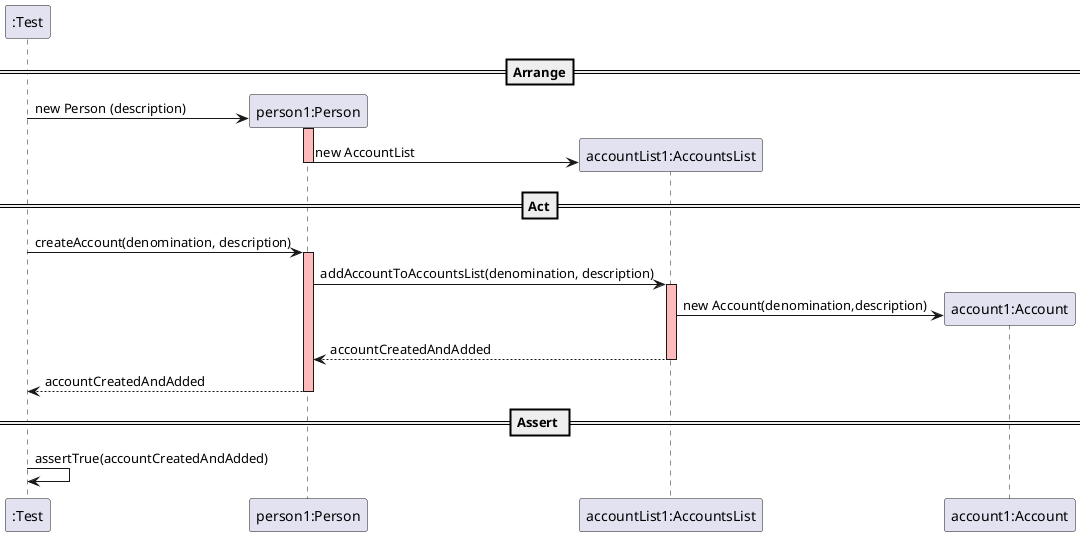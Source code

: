 @startuml
create ":Test"

==Arrange==

create "person1:Person"
":Test" -> "person1:Person" : new Person (description)
activate "person1:Person" #FFBBBB

create "accountList1:AccountsList"
"person1:Person" -> "accountList1:AccountsList" : new AccountList
deactivate "person1:Person" #FFBBBB


==Act==
":Test" -> "person1:Person" : createAccount(denomination, description)
activate "person1:Person" #FFBBBB

"person1:Person" -> "accountList1:AccountsList" : addAccountToAccountsList(denomination, description)
activate "accountList1:AccountsList" #FFBBBB

create "account1:Account"
"accountList1:AccountsList" -> "account1:Account" : new Account(denomination,description)

"accountList1:AccountsList" --> "person1:Person" : accountCreatedAndAdded
deactivate "accountList1:AccountsList" #FFBBBB

"person1:Person" --> ":Test" : accountCreatedAndAdded
deactivate "person1:Person" #FFBBBB

== Assert ==

":Test" -> ":Test" : assertTrue(accountCreatedAndAdded)
@enduml